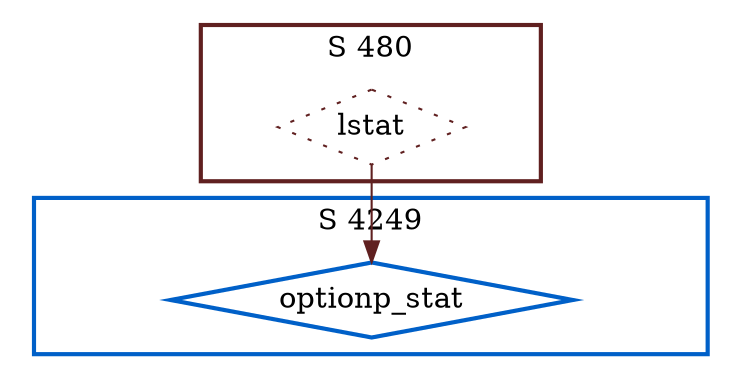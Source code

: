 digraph G {
  ratio=0.500000;
  "UV optionp_stat (4249)" [shape=diamond, label="optionp_stat",
                            color="#0060C8", style=bold];
  "UV lstat (480)" [shape=diamond, label="lstat", color="#602020",
                    style=dotted];
  
  subgraph cluster_4249 { label="S 4249";
    color="#0060C8";
    style=bold;
    "UV optionp_stat (4249)"; };
  subgraph cluster_480 { label="S 480";
    color="#602020";
    style=bold;
    "UV lstat (480)"; };
  
  "UV lstat (480)" -> "UV optionp_stat (4249)" [color="#602020"];
  
  }